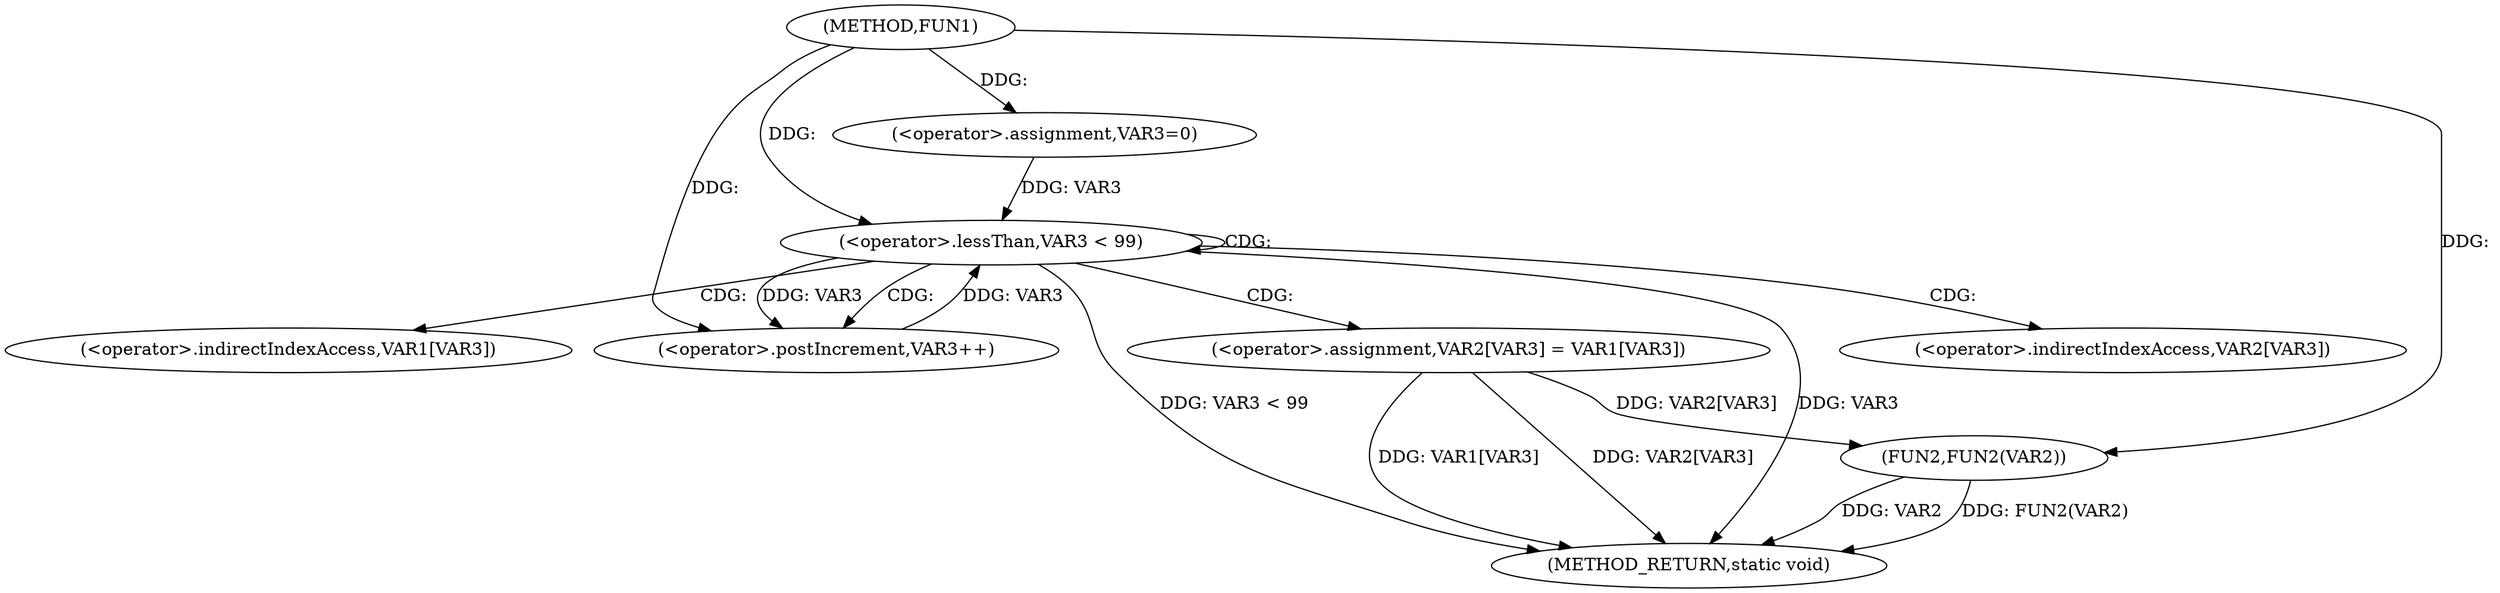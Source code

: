 digraph FUN1 {  
"1000100" [label = "(METHOD,FUN1)" ]
"1000125" [label = "(METHOD_RETURN,static void)" ]
"1000107" [label = "(<operator>.assignment,VAR3=0)" ]
"1000110" [label = "(<operator>.lessThan,VAR3 < 99)" ]
"1000113" [label = "(<operator>.postIncrement,VAR3++)" ]
"1000116" [label = "(<operator>.assignment,VAR2[VAR3] = VAR1[VAR3])" ]
"1000123" [label = "(FUN2,FUN2(VAR2))" ]
"1000117" [label = "(<operator>.indirectIndexAccess,VAR2[VAR3])" ]
"1000120" [label = "(<operator>.indirectIndexAccess,VAR1[VAR3])" ]
  "1000116" -> "1000125"  [ label = "DDG: VAR2[VAR3]"] 
  "1000123" -> "1000125"  [ label = "DDG: FUN2(VAR2)"] 
  "1000123" -> "1000125"  [ label = "DDG: VAR2"] 
  "1000110" -> "1000125"  [ label = "DDG: VAR3 < 99"] 
  "1000116" -> "1000125"  [ label = "DDG: VAR1[VAR3]"] 
  "1000110" -> "1000125"  [ label = "DDG: VAR3"] 
  "1000100" -> "1000107"  [ label = "DDG: "] 
  "1000107" -> "1000110"  [ label = "DDG: VAR3"] 
  "1000113" -> "1000110"  [ label = "DDG: VAR3"] 
  "1000100" -> "1000110"  [ label = "DDG: "] 
  "1000110" -> "1000113"  [ label = "DDG: VAR3"] 
  "1000100" -> "1000113"  [ label = "DDG: "] 
  "1000116" -> "1000123"  [ label = "DDG: VAR2[VAR3]"] 
  "1000100" -> "1000123"  [ label = "DDG: "] 
  "1000110" -> "1000110"  [ label = "CDG: "] 
  "1000110" -> "1000116"  [ label = "CDG: "] 
  "1000110" -> "1000120"  [ label = "CDG: "] 
  "1000110" -> "1000117"  [ label = "CDG: "] 
  "1000110" -> "1000113"  [ label = "CDG: "] 
}
